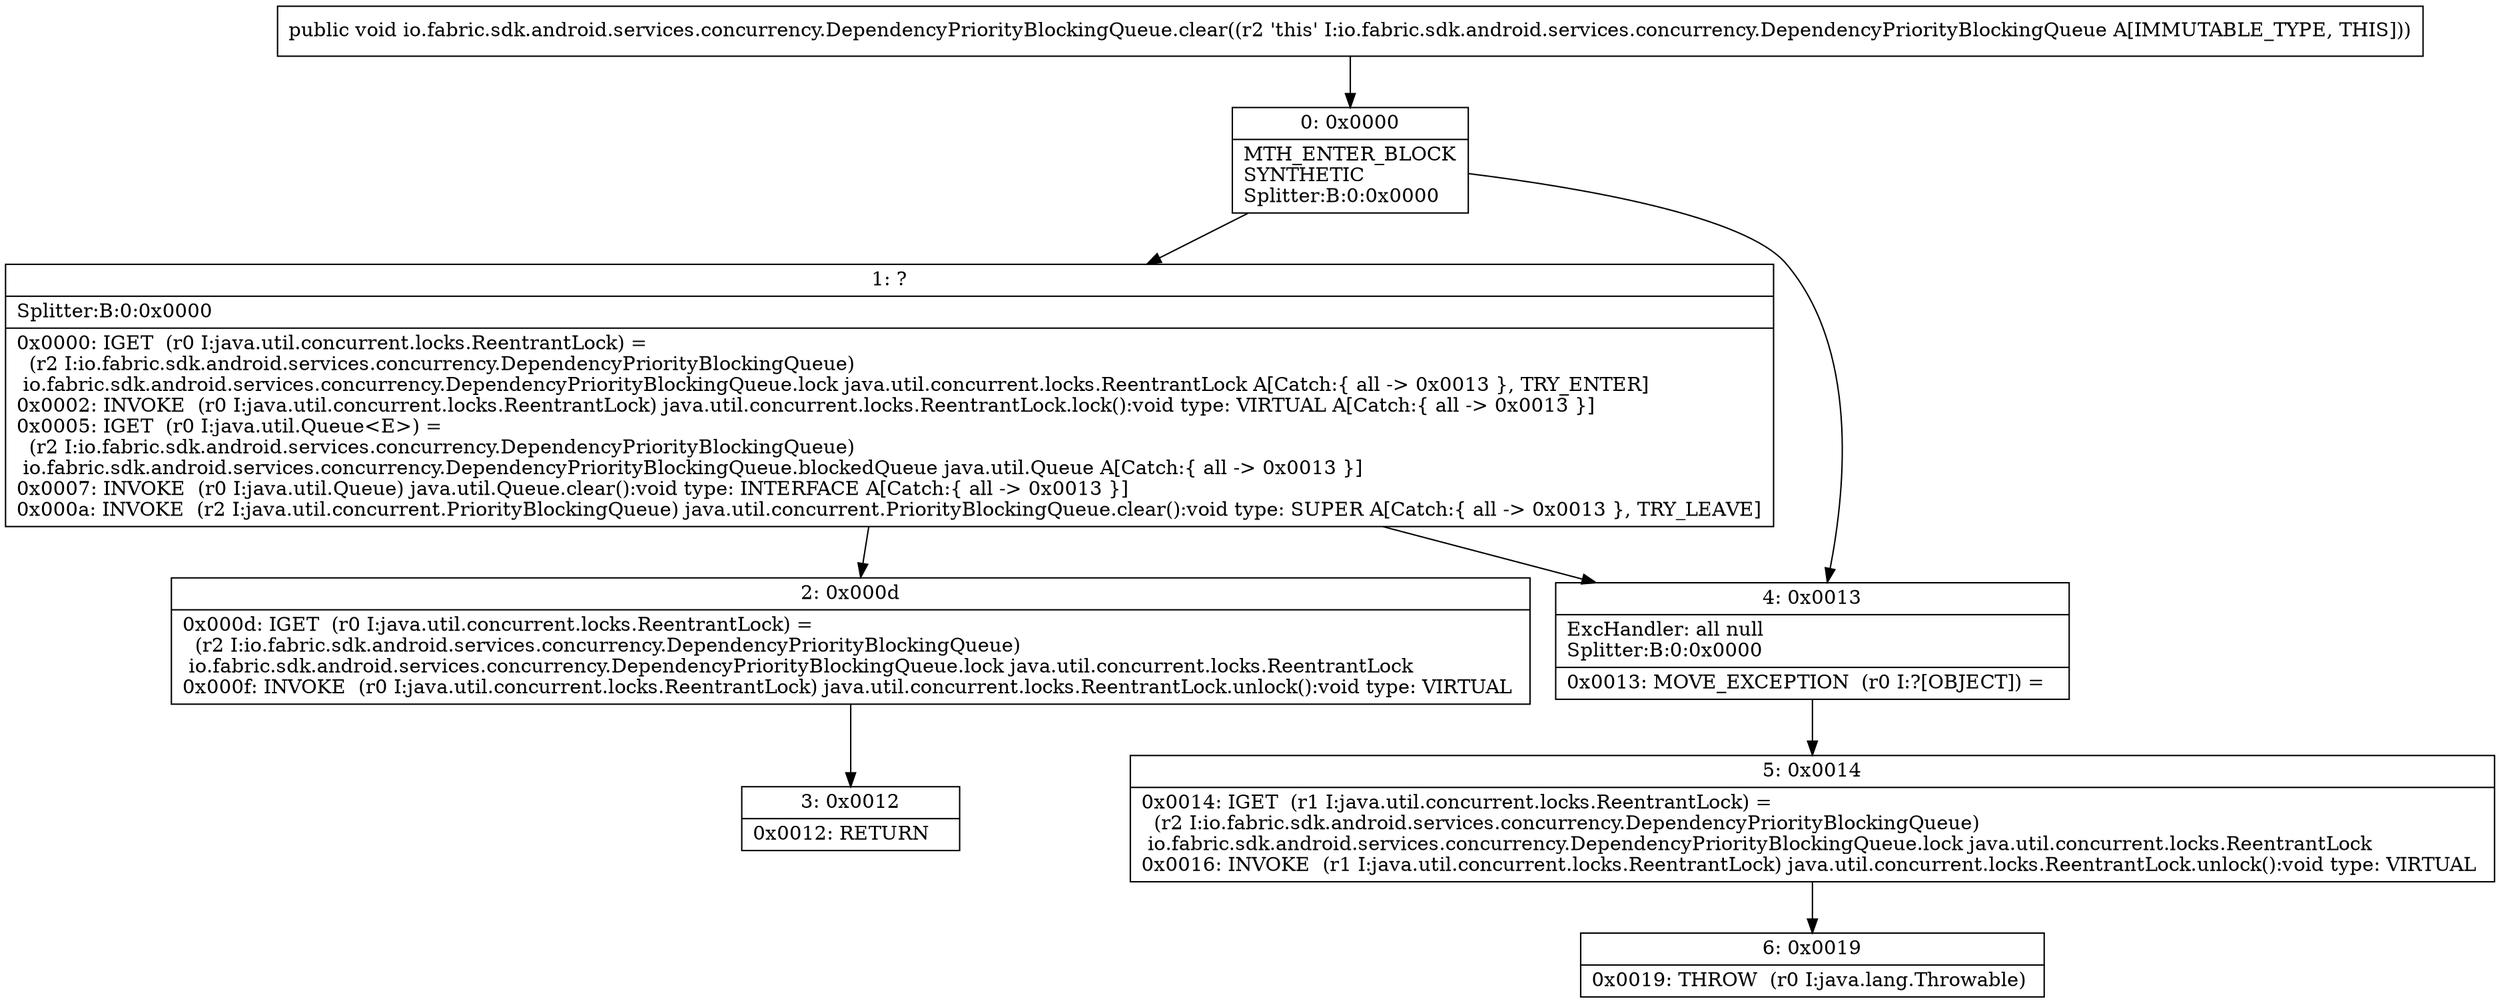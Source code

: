 digraph "CFG forio.fabric.sdk.android.services.concurrency.DependencyPriorityBlockingQueue.clear()V" {
Node_0 [shape=record,label="{0\:\ 0x0000|MTH_ENTER_BLOCK\lSYNTHETIC\lSplitter:B:0:0x0000\l}"];
Node_1 [shape=record,label="{1\:\ ?|Splitter:B:0:0x0000\l|0x0000: IGET  (r0 I:java.util.concurrent.locks.ReentrantLock) = \l  (r2 I:io.fabric.sdk.android.services.concurrency.DependencyPriorityBlockingQueue)\l io.fabric.sdk.android.services.concurrency.DependencyPriorityBlockingQueue.lock java.util.concurrent.locks.ReentrantLock A[Catch:\{ all \-\> 0x0013 \}, TRY_ENTER]\l0x0002: INVOKE  (r0 I:java.util.concurrent.locks.ReentrantLock) java.util.concurrent.locks.ReentrantLock.lock():void type: VIRTUAL A[Catch:\{ all \-\> 0x0013 \}]\l0x0005: IGET  (r0 I:java.util.Queue\<E\>) = \l  (r2 I:io.fabric.sdk.android.services.concurrency.DependencyPriorityBlockingQueue)\l io.fabric.sdk.android.services.concurrency.DependencyPriorityBlockingQueue.blockedQueue java.util.Queue A[Catch:\{ all \-\> 0x0013 \}]\l0x0007: INVOKE  (r0 I:java.util.Queue) java.util.Queue.clear():void type: INTERFACE A[Catch:\{ all \-\> 0x0013 \}]\l0x000a: INVOKE  (r2 I:java.util.concurrent.PriorityBlockingQueue) java.util.concurrent.PriorityBlockingQueue.clear():void type: SUPER A[Catch:\{ all \-\> 0x0013 \}, TRY_LEAVE]\l}"];
Node_2 [shape=record,label="{2\:\ 0x000d|0x000d: IGET  (r0 I:java.util.concurrent.locks.ReentrantLock) = \l  (r2 I:io.fabric.sdk.android.services.concurrency.DependencyPriorityBlockingQueue)\l io.fabric.sdk.android.services.concurrency.DependencyPriorityBlockingQueue.lock java.util.concurrent.locks.ReentrantLock \l0x000f: INVOKE  (r0 I:java.util.concurrent.locks.ReentrantLock) java.util.concurrent.locks.ReentrantLock.unlock():void type: VIRTUAL \l}"];
Node_3 [shape=record,label="{3\:\ 0x0012|0x0012: RETURN   \l}"];
Node_4 [shape=record,label="{4\:\ 0x0013|ExcHandler: all null\lSplitter:B:0:0x0000\l|0x0013: MOVE_EXCEPTION  (r0 I:?[OBJECT]) =  \l}"];
Node_5 [shape=record,label="{5\:\ 0x0014|0x0014: IGET  (r1 I:java.util.concurrent.locks.ReentrantLock) = \l  (r2 I:io.fabric.sdk.android.services.concurrency.DependencyPriorityBlockingQueue)\l io.fabric.sdk.android.services.concurrency.DependencyPriorityBlockingQueue.lock java.util.concurrent.locks.ReentrantLock \l0x0016: INVOKE  (r1 I:java.util.concurrent.locks.ReentrantLock) java.util.concurrent.locks.ReentrantLock.unlock():void type: VIRTUAL \l}"];
Node_6 [shape=record,label="{6\:\ 0x0019|0x0019: THROW  (r0 I:java.lang.Throwable) \l}"];
MethodNode[shape=record,label="{public void io.fabric.sdk.android.services.concurrency.DependencyPriorityBlockingQueue.clear((r2 'this' I:io.fabric.sdk.android.services.concurrency.DependencyPriorityBlockingQueue A[IMMUTABLE_TYPE, THIS])) }"];
MethodNode -> Node_0;
Node_0 -> Node_1;
Node_0 -> Node_4;
Node_1 -> Node_2;
Node_1 -> Node_4;
Node_2 -> Node_3;
Node_4 -> Node_5;
Node_5 -> Node_6;
}

